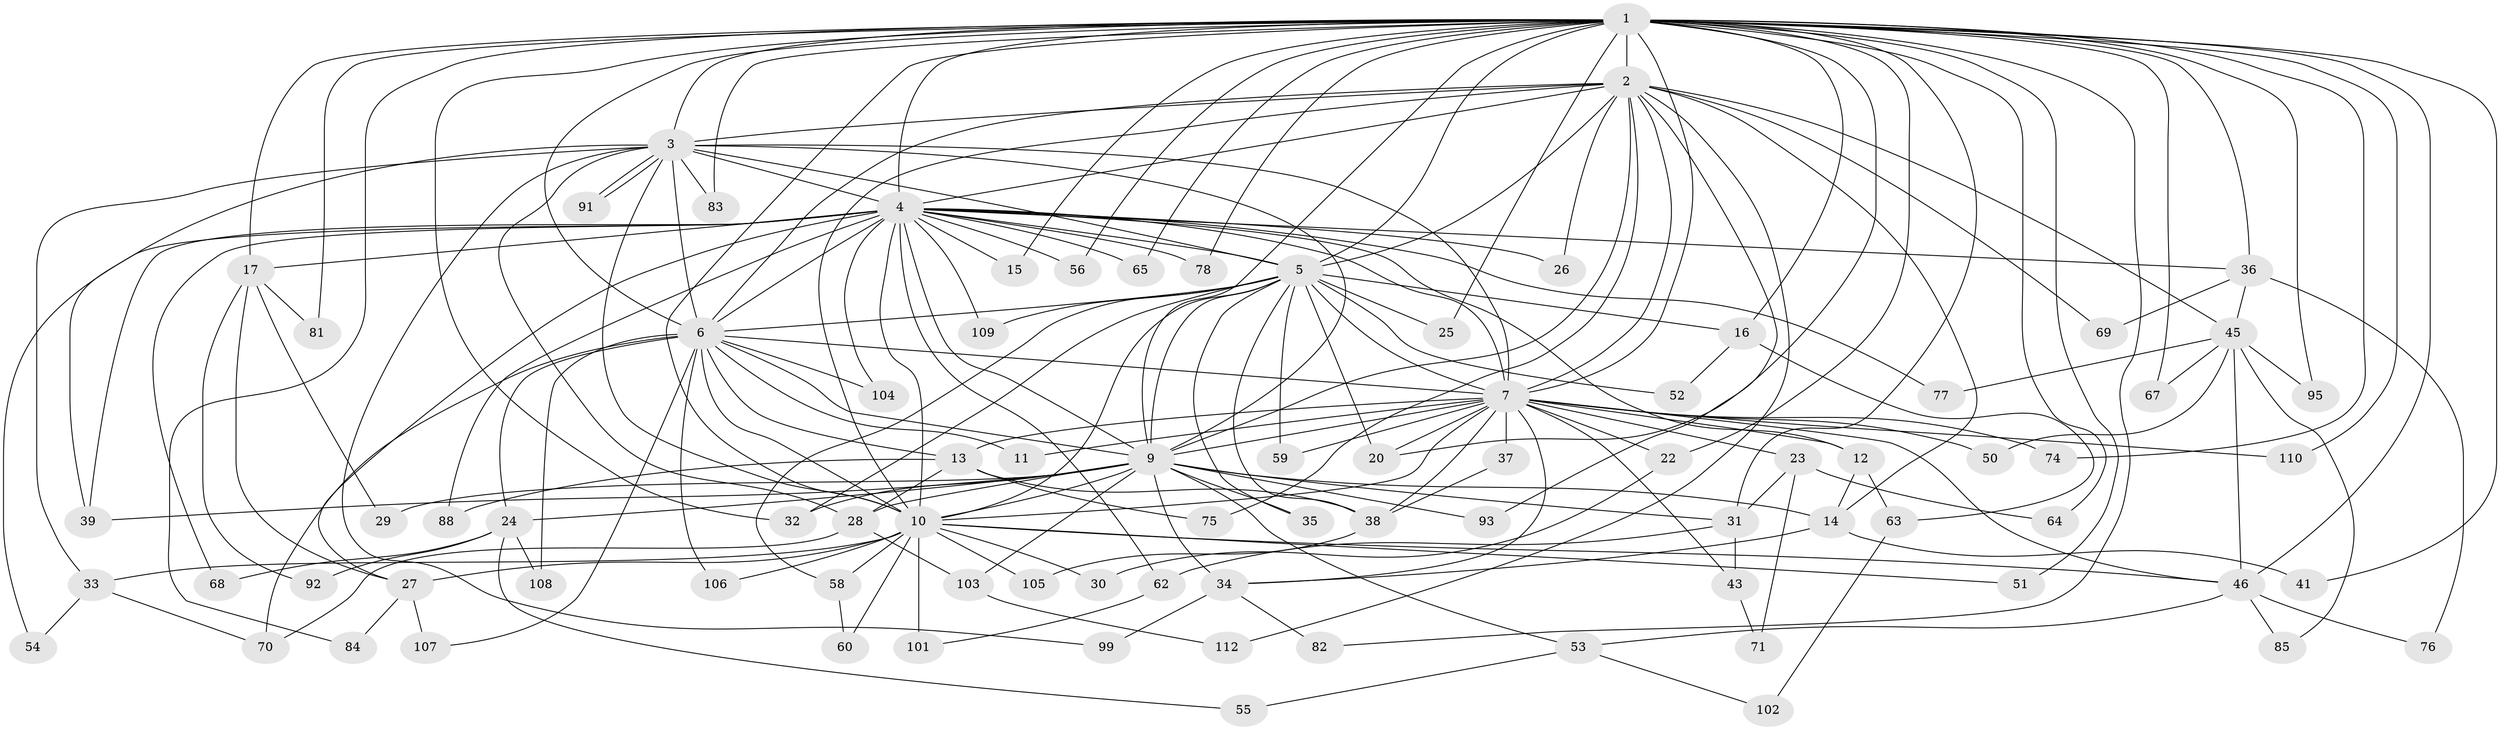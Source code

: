 // Generated by graph-tools (version 1.1) at 2025/23/03/03/25 07:23:43]
// undirected, 85 vertices, 199 edges
graph export_dot {
graph [start="1"]
  node [color=gray90,style=filled];
  1 [super="+47"];
  2 [super="+21"];
  3 [super="+73"];
  4 [super="+40"];
  5 [super="+18"];
  6 [super="+87"];
  7 [super="+8"];
  9 [super="+96"];
  10 [super="+97"];
  11;
  12;
  13;
  14 [super="+111"];
  15;
  16 [super="+44"];
  17 [super="+19"];
  20 [super="+57"];
  22;
  23 [super="+90"];
  24 [super="+86"];
  25;
  26;
  27 [super="+79"];
  28 [super="+61"];
  29 [super="+100"];
  30;
  31 [super="+49"];
  32;
  33 [super="+98"];
  34 [super="+42"];
  35;
  36;
  37 [super="+94"];
  38 [super="+72"];
  39 [super="+80"];
  41;
  43;
  45 [super="+66"];
  46 [super="+48"];
  50;
  51;
  52;
  53;
  54;
  55;
  56;
  58;
  59;
  60;
  62;
  63;
  64;
  65;
  67;
  68;
  69;
  70;
  71;
  74 [super="+89"];
  75;
  76;
  77;
  78;
  81;
  82;
  83;
  84;
  85;
  88;
  91;
  92;
  93;
  95;
  99;
  101 [super="+113"];
  102;
  103;
  104;
  105;
  106;
  107;
  108;
  109;
  110;
  112;
  1 -- 2 [weight=2];
  1 -- 3;
  1 -- 4;
  1 -- 5;
  1 -- 6;
  1 -- 7 [weight=2];
  1 -- 9;
  1 -- 10;
  1 -- 15;
  1 -- 16 [weight=2];
  1 -- 17 [weight=2];
  1 -- 20;
  1 -- 22;
  1 -- 25;
  1 -- 31;
  1 -- 32;
  1 -- 36;
  1 -- 41;
  1 -- 46;
  1 -- 51;
  1 -- 56;
  1 -- 64;
  1 -- 65;
  1 -- 67;
  1 -- 74 [weight=2];
  1 -- 78;
  1 -- 81;
  1 -- 83;
  1 -- 84;
  1 -- 95;
  1 -- 110;
  1 -- 82;
  2 -- 3;
  2 -- 4;
  2 -- 5 [weight=2];
  2 -- 6;
  2 -- 7 [weight=2];
  2 -- 9 [weight=2];
  2 -- 10;
  2 -- 14;
  2 -- 26;
  2 -- 45;
  2 -- 69;
  2 -- 75;
  2 -- 93;
  2 -- 112;
  3 -- 4 [weight=2];
  3 -- 5;
  3 -- 6 [weight=2];
  3 -- 7 [weight=2];
  3 -- 9;
  3 -- 10;
  3 -- 33;
  3 -- 83;
  3 -- 91;
  3 -- 91;
  3 -- 99;
  3 -- 39;
  3 -- 28;
  4 -- 5;
  4 -- 6;
  4 -- 7 [weight=2];
  4 -- 9;
  4 -- 10 [weight=2];
  4 -- 12;
  4 -- 15;
  4 -- 17;
  4 -- 26;
  4 -- 36;
  4 -- 39;
  4 -- 54;
  4 -- 56;
  4 -- 62;
  4 -- 65;
  4 -- 68;
  4 -- 77;
  4 -- 78;
  4 -- 88;
  4 -- 109;
  4 -- 104;
  4 -- 27;
  5 -- 6;
  5 -- 7 [weight=2];
  5 -- 9;
  5 -- 10 [weight=2];
  5 -- 16;
  5 -- 25;
  5 -- 35;
  5 -- 38;
  5 -- 52;
  5 -- 58;
  5 -- 59;
  5 -- 109;
  5 -- 32;
  5 -- 20;
  6 -- 7 [weight=2];
  6 -- 9;
  6 -- 10;
  6 -- 11;
  6 -- 13;
  6 -- 24;
  6 -- 70;
  6 -- 104;
  6 -- 106;
  6 -- 108;
  6 -- 107;
  7 -- 9 [weight=2];
  7 -- 10 [weight=2];
  7 -- 22;
  7 -- 23 [weight=2];
  7 -- 37 [weight=2];
  7 -- 38;
  7 -- 43;
  7 -- 50;
  7 -- 59;
  7 -- 110;
  7 -- 11;
  7 -- 12;
  7 -- 13;
  7 -- 74;
  7 -- 20;
  7 -- 34;
  7 -- 46;
  9 -- 10;
  9 -- 24 [weight=2];
  9 -- 28;
  9 -- 29 [weight=2];
  9 -- 31;
  9 -- 34;
  9 -- 35;
  9 -- 39;
  9 -- 53;
  9 -- 93;
  9 -- 103;
  9 -- 14;
  9 -- 32;
  10 -- 27;
  10 -- 30;
  10 -- 33;
  10 -- 46;
  10 -- 51;
  10 -- 58;
  10 -- 60;
  10 -- 101 [weight=2];
  10 -- 105;
  10 -- 106;
  12 -- 14;
  12 -- 63;
  13 -- 28;
  13 -- 75;
  13 -- 88;
  13 -- 38;
  14 -- 41;
  14 -- 34;
  16 -- 52;
  16 -- 63;
  17 -- 27;
  17 -- 29;
  17 -- 92;
  17 -- 81;
  22 -- 30;
  23 -- 64;
  23 -- 71;
  23 -- 31 [weight=2];
  24 -- 55;
  24 -- 68;
  24 -- 92;
  24 -- 108;
  27 -- 107;
  27 -- 84;
  28 -- 70;
  28 -- 103;
  31 -- 43;
  31 -- 62;
  33 -- 54;
  33 -- 70;
  34 -- 82;
  34 -- 99;
  36 -- 45;
  36 -- 69;
  36 -- 76;
  37 -- 38;
  38 -- 105;
  43 -- 71;
  45 -- 50;
  45 -- 67;
  45 -- 77;
  45 -- 85;
  45 -- 95;
  45 -- 46;
  46 -- 53;
  46 -- 76;
  46 -- 85;
  53 -- 55;
  53 -- 102;
  58 -- 60;
  62 -- 101;
  63 -- 102;
  103 -- 112;
}
